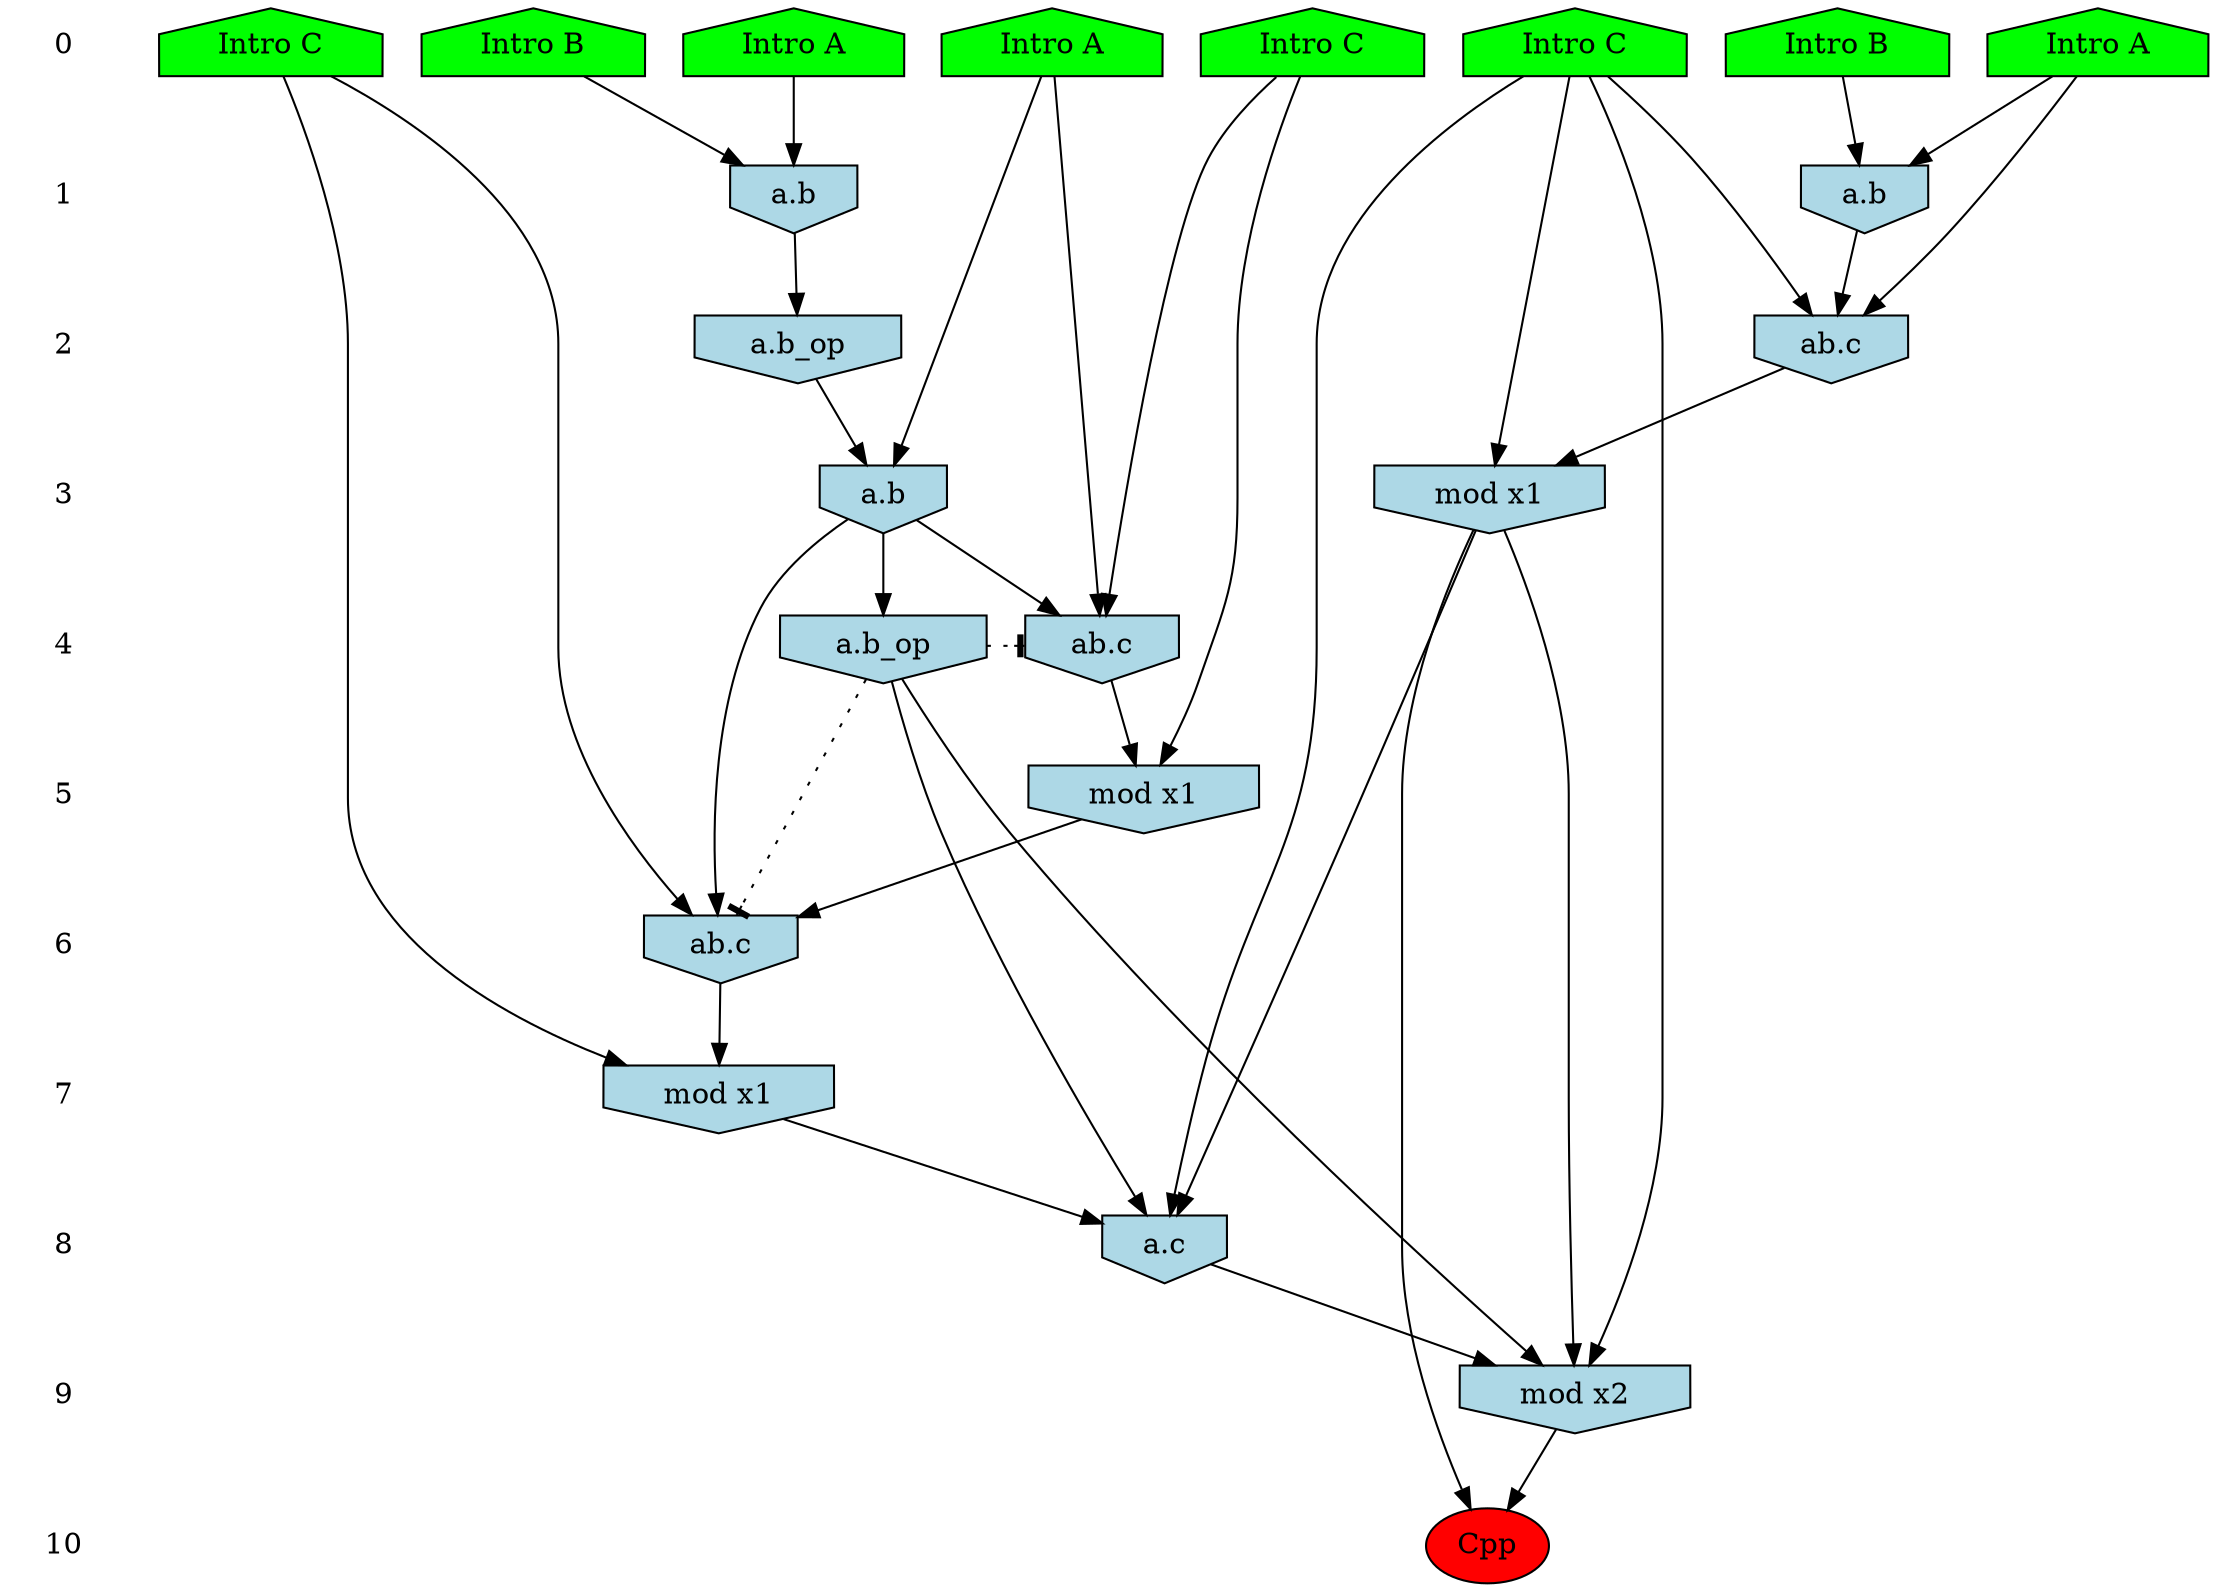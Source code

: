 /* Compression of 1 causal flows obtained in average at 2.073394E+01 t.u */
/* Compressed causal flows were: [3875] */
digraph G{
 ranksep=.5 ; 
{ rank = same ; "0" [shape=plaintext] ; node_1 [label ="Intro A", shape=house, style=filled, fillcolor=green] ;
node_2 [label ="Intro A", shape=house, style=filled, fillcolor=green] ;
node_3 [label ="Intro B", shape=house, style=filled, fillcolor=green] ;
node_4 [label ="Intro A", shape=house, style=filled, fillcolor=green] ;
node_5 [label ="Intro B", shape=house, style=filled, fillcolor=green] ;
node_6 [label ="Intro C", shape=house, style=filled, fillcolor=green] ;
node_7 [label ="Intro C", shape=house, style=filled, fillcolor=green] ;
node_8 [label ="Intro C", shape=house, style=filled, fillcolor=green] ;
}
{ rank = same ; "1" [shape=plaintext] ; node_9 [label="a.b", shape=invhouse, style=filled, fillcolor = lightblue] ;
node_12 [label="a.b", shape=invhouse, style=filled, fillcolor = lightblue] ;
}
{ rank = same ; "2" [shape=plaintext] ; node_10 [label="ab.c", shape=invhouse, style=filled, fillcolor = lightblue] ;
node_13 [label="a.b_op", shape=invhouse, style=filled, fillcolor = lightblue] ;
}
{ rank = same ; "3" [shape=plaintext] ; node_11 [label="mod x1", shape=invhouse, style=filled, fillcolor = lightblue] ;
node_14 [label="a.b", shape=invhouse, style=filled, fillcolor = lightblue] ;
}
{ rank = same ; "4" [shape=plaintext] ; node_15 [label="ab.c", shape=invhouse, style=filled, fillcolor = lightblue] ;
node_18 [label="a.b_op", shape=invhouse, style=filled, fillcolor = lightblue] ;
}
{ rank = same ; "5" [shape=plaintext] ; node_16 [label="mod x1", shape=invhouse, style=filled, fillcolor = lightblue] ;
}
{ rank = same ; "6" [shape=plaintext] ; node_17 [label="ab.c", shape=invhouse, style=filled, fillcolor = lightblue] ;
}
{ rank = same ; "7" [shape=plaintext] ; node_19 [label="mod x1", shape=invhouse, style=filled, fillcolor = lightblue] ;
}
{ rank = same ; "8" [shape=plaintext] ; node_20 [label="a.c", shape=invhouse, style=filled, fillcolor = lightblue] ;
}
{ rank = same ; "9" [shape=plaintext] ; node_21 [label="mod x2", shape=invhouse, style=filled, fillcolor = lightblue] ;
}
{ rank = same ; "10" [shape=plaintext] ; node_22 [label ="Cpp", style=filled, fillcolor=red] ;
}
"0" -> "1" [style="invis"]; 
"1" -> "2" [style="invis"]; 
"2" -> "3" [style="invis"]; 
"3" -> "4" [style="invis"]; 
"4" -> "5" [style="invis"]; 
"5" -> "6" [style="invis"]; 
"6" -> "7" [style="invis"]; 
"7" -> "8" [style="invis"]; 
"8" -> "9" [style="invis"]; 
"9" -> "10" [style="invis"]; 
node_1 -> node_9
node_3 -> node_9
node_1 -> node_10
node_8 -> node_10
node_9 -> node_10
node_8 -> node_11
node_10 -> node_11
node_2 -> node_12
node_5 -> node_12
node_12 -> node_13
node_4 -> node_14
node_13 -> node_14
node_4 -> node_15
node_7 -> node_15
node_14 -> node_15
node_7 -> node_16
node_15 -> node_16
node_6 -> node_17
node_14 -> node_17
node_16 -> node_17
node_14 -> node_18
node_6 -> node_19
node_17 -> node_19
node_8 -> node_20
node_11 -> node_20
node_18 -> node_20
node_19 -> node_20
node_8 -> node_21
node_11 -> node_21
node_18 -> node_21
node_20 -> node_21
node_11 -> node_22
node_21 -> node_22
node_18 -> node_17 [style=dotted, arrowhead = tee] 
node_18 -> node_15 [style=dotted, arrowhead = tee] 
}
/*
 Dot generation time: 0.000107
*/